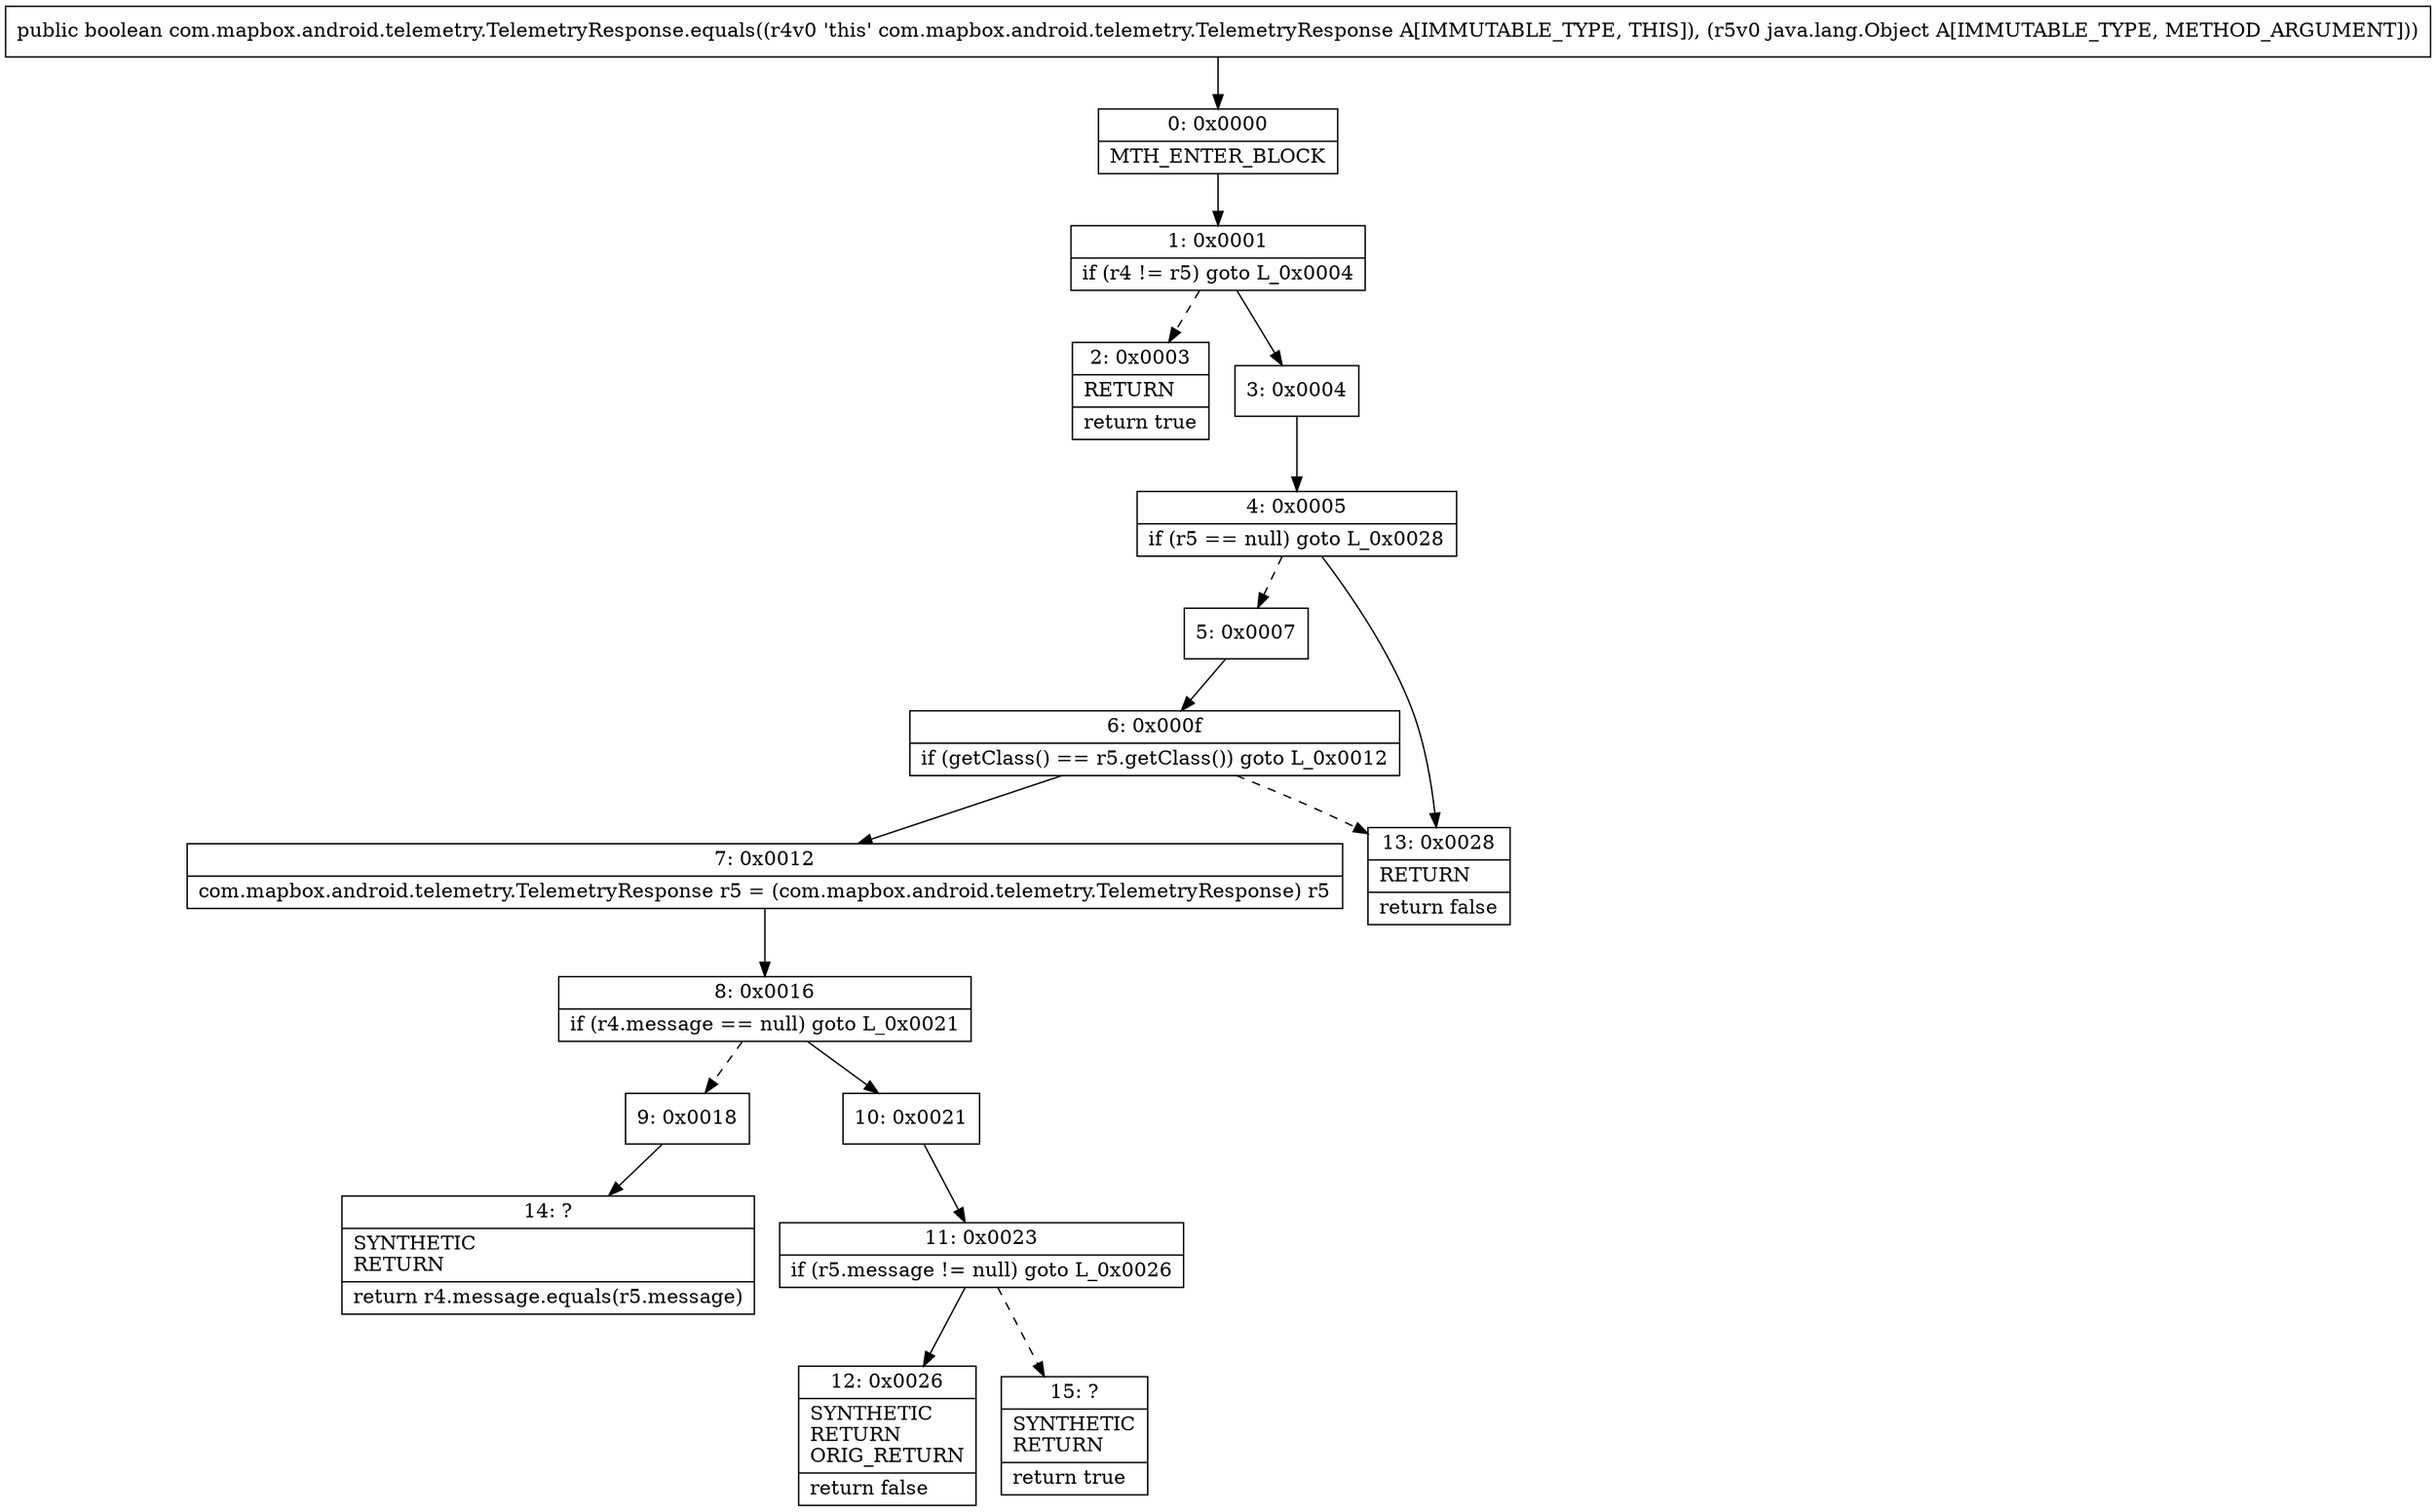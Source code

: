 digraph "CFG forcom.mapbox.android.telemetry.TelemetryResponse.equals(Ljava\/lang\/Object;)Z" {
Node_0 [shape=record,label="{0\:\ 0x0000|MTH_ENTER_BLOCK\l}"];
Node_1 [shape=record,label="{1\:\ 0x0001|if (r4 != r5) goto L_0x0004\l}"];
Node_2 [shape=record,label="{2\:\ 0x0003|RETURN\l|return true\l}"];
Node_3 [shape=record,label="{3\:\ 0x0004}"];
Node_4 [shape=record,label="{4\:\ 0x0005|if (r5 == null) goto L_0x0028\l}"];
Node_5 [shape=record,label="{5\:\ 0x0007}"];
Node_6 [shape=record,label="{6\:\ 0x000f|if (getClass() == r5.getClass()) goto L_0x0012\l}"];
Node_7 [shape=record,label="{7\:\ 0x0012|com.mapbox.android.telemetry.TelemetryResponse r5 = (com.mapbox.android.telemetry.TelemetryResponse) r5\l}"];
Node_8 [shape=record,label="{8\:\ 0x0016|if (r4.message == null) goto L_0x0021\l}"];
Node_9 [shape=record,label="{9\:\ 0x0018}"];
Node_10 [shape=record,label="{10\:\ 0x0021}"];
Node_11 [shape=record,label="{11\:\ 0x0023|if (r5.message != null) goto L_0x0026\l}"];
Node_12 [shape=record,label="{12\:\ 0x0026|SYNTHETIC\lRETURN\lORIG_RETURN\l|return false\l}"];
Node_13 [shape=record,label="{13\:\ 0x0028|RETURN\l|return false\l}"];
Node_14 [shape=record,label="{14\:\ ?|SYNTHETIC\lRETURN\l|return r4.message.equals(r5.message)\l}"];
Node_15 [shape=record,label="{15\:\ ?|SYNTHETIC\lRETURN\l|return true\l}"];
MethodNode[shape=record,label="{public boolean com.mapbox.android.telemetry.TelemetryResponse.equals((r4v0 'this' com.mapbox.android.telemetry.TelemetryResponse A[IMMUTABLE_TYPE, THIS]), (r5v0 java.lang.Object A[IMMUTABLE_TYPE, METHOD_ARGUMENT])) }"];
MethodNode -> Node_0;
Node_0 -> Node_1;
Node_1 -> Node_2[style=dashed];
Node_1 -> Node_3;
Node_3 -> Node_4;
Node_4 -> Node_5[style=dashed];
Node_4 -> Node_13;
Node_5 -> Node_6;
Node_6 -> Node_7;
Node_6 -> Node_13[style=dashed];
Node_7 -> Node_8;
Node_8 -> Node_9[style=dashed];
Node_8 -> Node_10;
Node_9 -> Node_14;
Node_10 -> Node_11;
Node_11 -> Node_12;
Node_11 -> Node_15[style=dashed];
}

